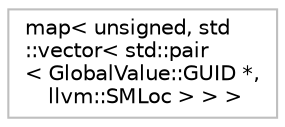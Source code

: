 digraph "Graphical Class Hierarchy"
{
 // LATEX_PDF_SIZE
  bgcolor="transparent";
  edge [fontname="Helvetica",fontsize="10",labelfontname="Helvetica",labelfontsize="10"];
  node [fontname="Helvetica",fontsize="10",shape=record];
  rankdir="LR";
  Node0 [label="map\< unsigned, std\l::vector\< std::pair\l\< GlobalValue::GUID *,\l llvm::SMLoc \> \> \>",height=0.2,width=0.4,color="grey75",tooltip=" "];
}
